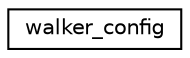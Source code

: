 digraph "Graphical Class Hierarchy"
{
 // LATEX_PDF_SIZE
  edge [fontname="Helvetica",fontsize="10",labelfontname="Helvetica",labelfontsize="10"];
  node [fontname="Helvetica",fontsize="10",shape=record];
  rankdir="LR";
  Node0 [label="walker_config",height=0.2,width=0.4,color="black", fillcolor="white", style="filled",URL="$structwalker__config.html",tooltip=" "];
}
